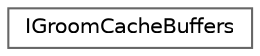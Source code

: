 digraph "Graphical Class Hierarchy"
{
 // INTERACTIVE_SVG=YES
 // LATEX_PDF_SIZE
  bgcolor="transparent";
  edge [fontname=Helvetica,fontsize=10,labelfontname=Helvetica,labelfontsize=10];
  node [fontname=Helvetica,fontsize=10,shape=box,height=0.2,width=0.4];
  rankdir="LR";
  Node0 [id="Node000000",label="IGroomCacheBuffers",height=0.2,width=0.4,color="grey40", fillcolor="white", style="filled",URL="$dc/d91/classIGroomCacheBuffers.html",tooltip="Interface to access GroomCache buffers for playback."];
}
